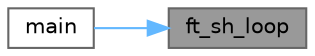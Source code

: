 digraph "ft_sh_loop"
{
 // LATEX_PDF_SIZE
  bgcolor="transparent";
  edge [fontname=Helvetica,fontsize=10,labelfontname=Helvetica,labelfontsize=10];
  node [fontname=Helvetica,fontsize=10,shape=box,height=0.2,width=0.4];
  rankdir="RL";
  Node1 [id="Node000001",label="ft_sh_loop",height=0.2,width=0.4,color="gray40", fillcolor="grey60", style="filled", fontcolor="black",tooltip="Minishell loop."];
  Node1 -> Node2 [id="edge1_Node000001_Node000002",dir="back",color="steelblue1",style="solid",tooltip=" "];
  Node2 [id="Node000002",label="main",height=0.2,width=0.4,color="grey40", fillcolor="white", style="filled",URL="$group__main.html#ga647f21a28344e1d9c643f4115516d7c9",tooltip="Minishell main function."];
}
